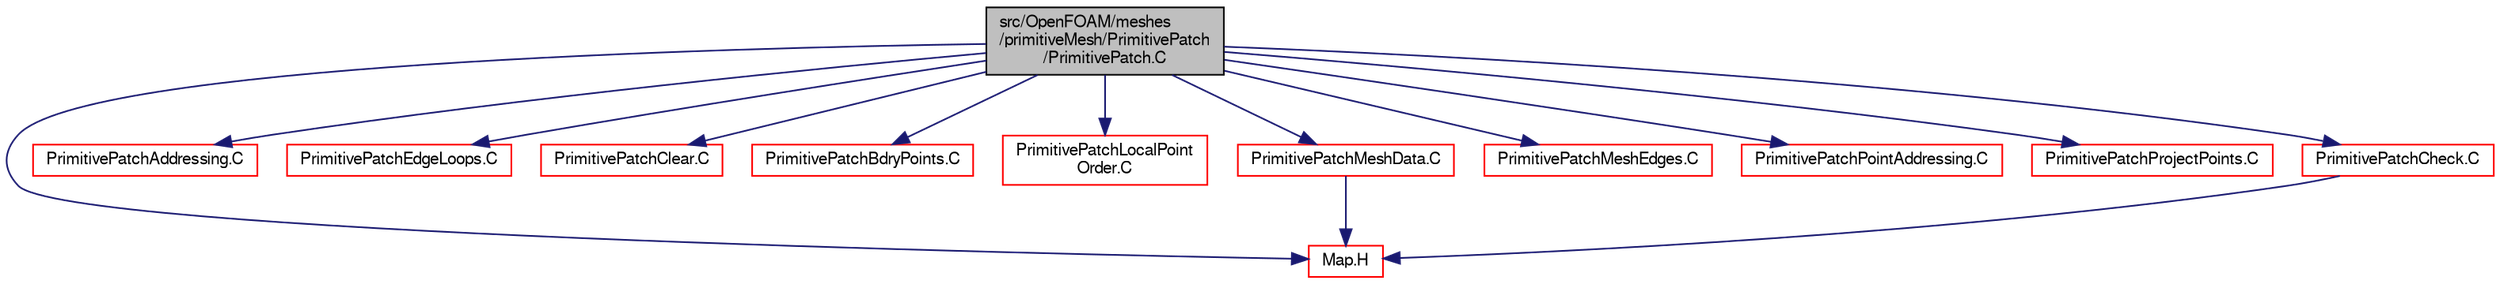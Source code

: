 digraph "src/OpenFOAM/meshes/primitiveMesh/PrimitivePatch/PrimitivePatch.C"
{
  bgcolor="transparent";
  edge [fontname="FreeSans",fontsize="10",labelfontname="FreeSans",labelfontsize="10"];
  node [fontname="FreeSans",fontsize="10",shape=record];
  Node0 [label="src/OpenFOAM/meshes\l/primitiveMesh/PrimitivePatch\l/PrimitivePatch.C",height=0.2,width=0.4,color="black", fillcolor="grey75", style="filled", fontcolor="black"];
  Node0 -> Node1 [color="midnightblue",fontsize="10",style="solid",fontname="FreeSans"];
  Node1 [label="Map.H",height=0.2,width=0.4,color="red",URL="$a08489.html"];
  Node0 -> Node47 [color="midnightblue",fontsize="10",style="solid",fontname="FreeSans"];
  Node47 [label="PrimitivePatchAddressing.C",height=0.2,width=0.4,color="red",URL="$a11954.html",tooltip="This function calculates the list of patch edges, defined on the list of points supporting the patch..."];
  Node0 -> Node144 [color="midnightblue",fontsize="10",style="solid",fontname="FreeSans"];
  Node144 [label="PrimitivePatchEdgeLoops.C",height=0.2,width=0.4,color="red",URL="$a11966.html",tooltip="Create the list of loops of outside vertices. Goes wrong on multiply connected edges (loops will be u..."];
  Node0 -> Node145 [color="midnightblue",fontsize="10",style="solid",fontname="FreeSans"];
  Node145 [label="PrimitivePatchClear.C",height=0.2,width=0.4,color="red",URL="$a11963.html"];
  Node0 -> Node147 [color="midnightblue",fontsize="10",style="solid",fontname="FreeSans"];
  Node147 [label="PrimitivePatchBdryPoints.C",height=0.2,width=0.4,color="red",URL="$a11957.html"];
  Node0 -> Node148 [color="midnightblue",fontsize="10",style="solid",fontname="FreeSans"];
  Node148 [label="PrimitivePatchLocalPoint\lOrder.C",height=0.2,width=0.4,color="red",URL="$a11969.html",tooltip="Orders the local points on the patch for most efficient search. "];
  Node0 -> Node149 [color="midnightblue",fontsize="10",style="solid",fontname="FreeSans"];
  Node149 [label="PrimitivePatchMeshData.C",height=0.2,width=0.4,color="red",URL="$a11972.html"];
  Node149 -> Node1 [color="midnightblue",fontsize="10",style="solid",fontname="FreeSans"];
  Node0 -> Node150 [color="midnightblue",fontsize="10",style="solid",fontname="FreeSans"];
  Node150 [label="PrimitivePatchMeshEdges.C",height=0.2,width=0.4,color="red",URL="$a11975.html"];
  Node0 -> Node151 [color="midnightblue",fontsize="10",style="solid",fontname="FreeSans"];
  Node151 [label="PrimitivePatchPointAddressing.C",height=0.2,width=0.4,color="red",URL="$a11981.html",tooltip="Point addressing on the patch: pointEdges and pointFaces. "];
  Node0 -> Node152 [color="midnightblue",fontsize="10",style="solid",fontname="FreeSans"];
  Node152 [label="PrimitivePatchProjectPoints.C",height=0.2,width=0.4,color="red",URL="$a11984.html",tooltip="For every point on the patch find the closest face on the target side. Return a target face label for..."];
  Node0 -> Node154 [color="midnightblue",fontsize="10",style="solid",fontname="FreeSans"];
  Node154 [label="PrimitivePatchCheck.C",height=0.2,width=0.4,color="red",URL="$a11960.html",tooltip="Checks topology of the patch. "];
  Node154 -> Node1 [color="midnightblue",fontsize="10",style="solid",fontname="FreeSans"];
}
